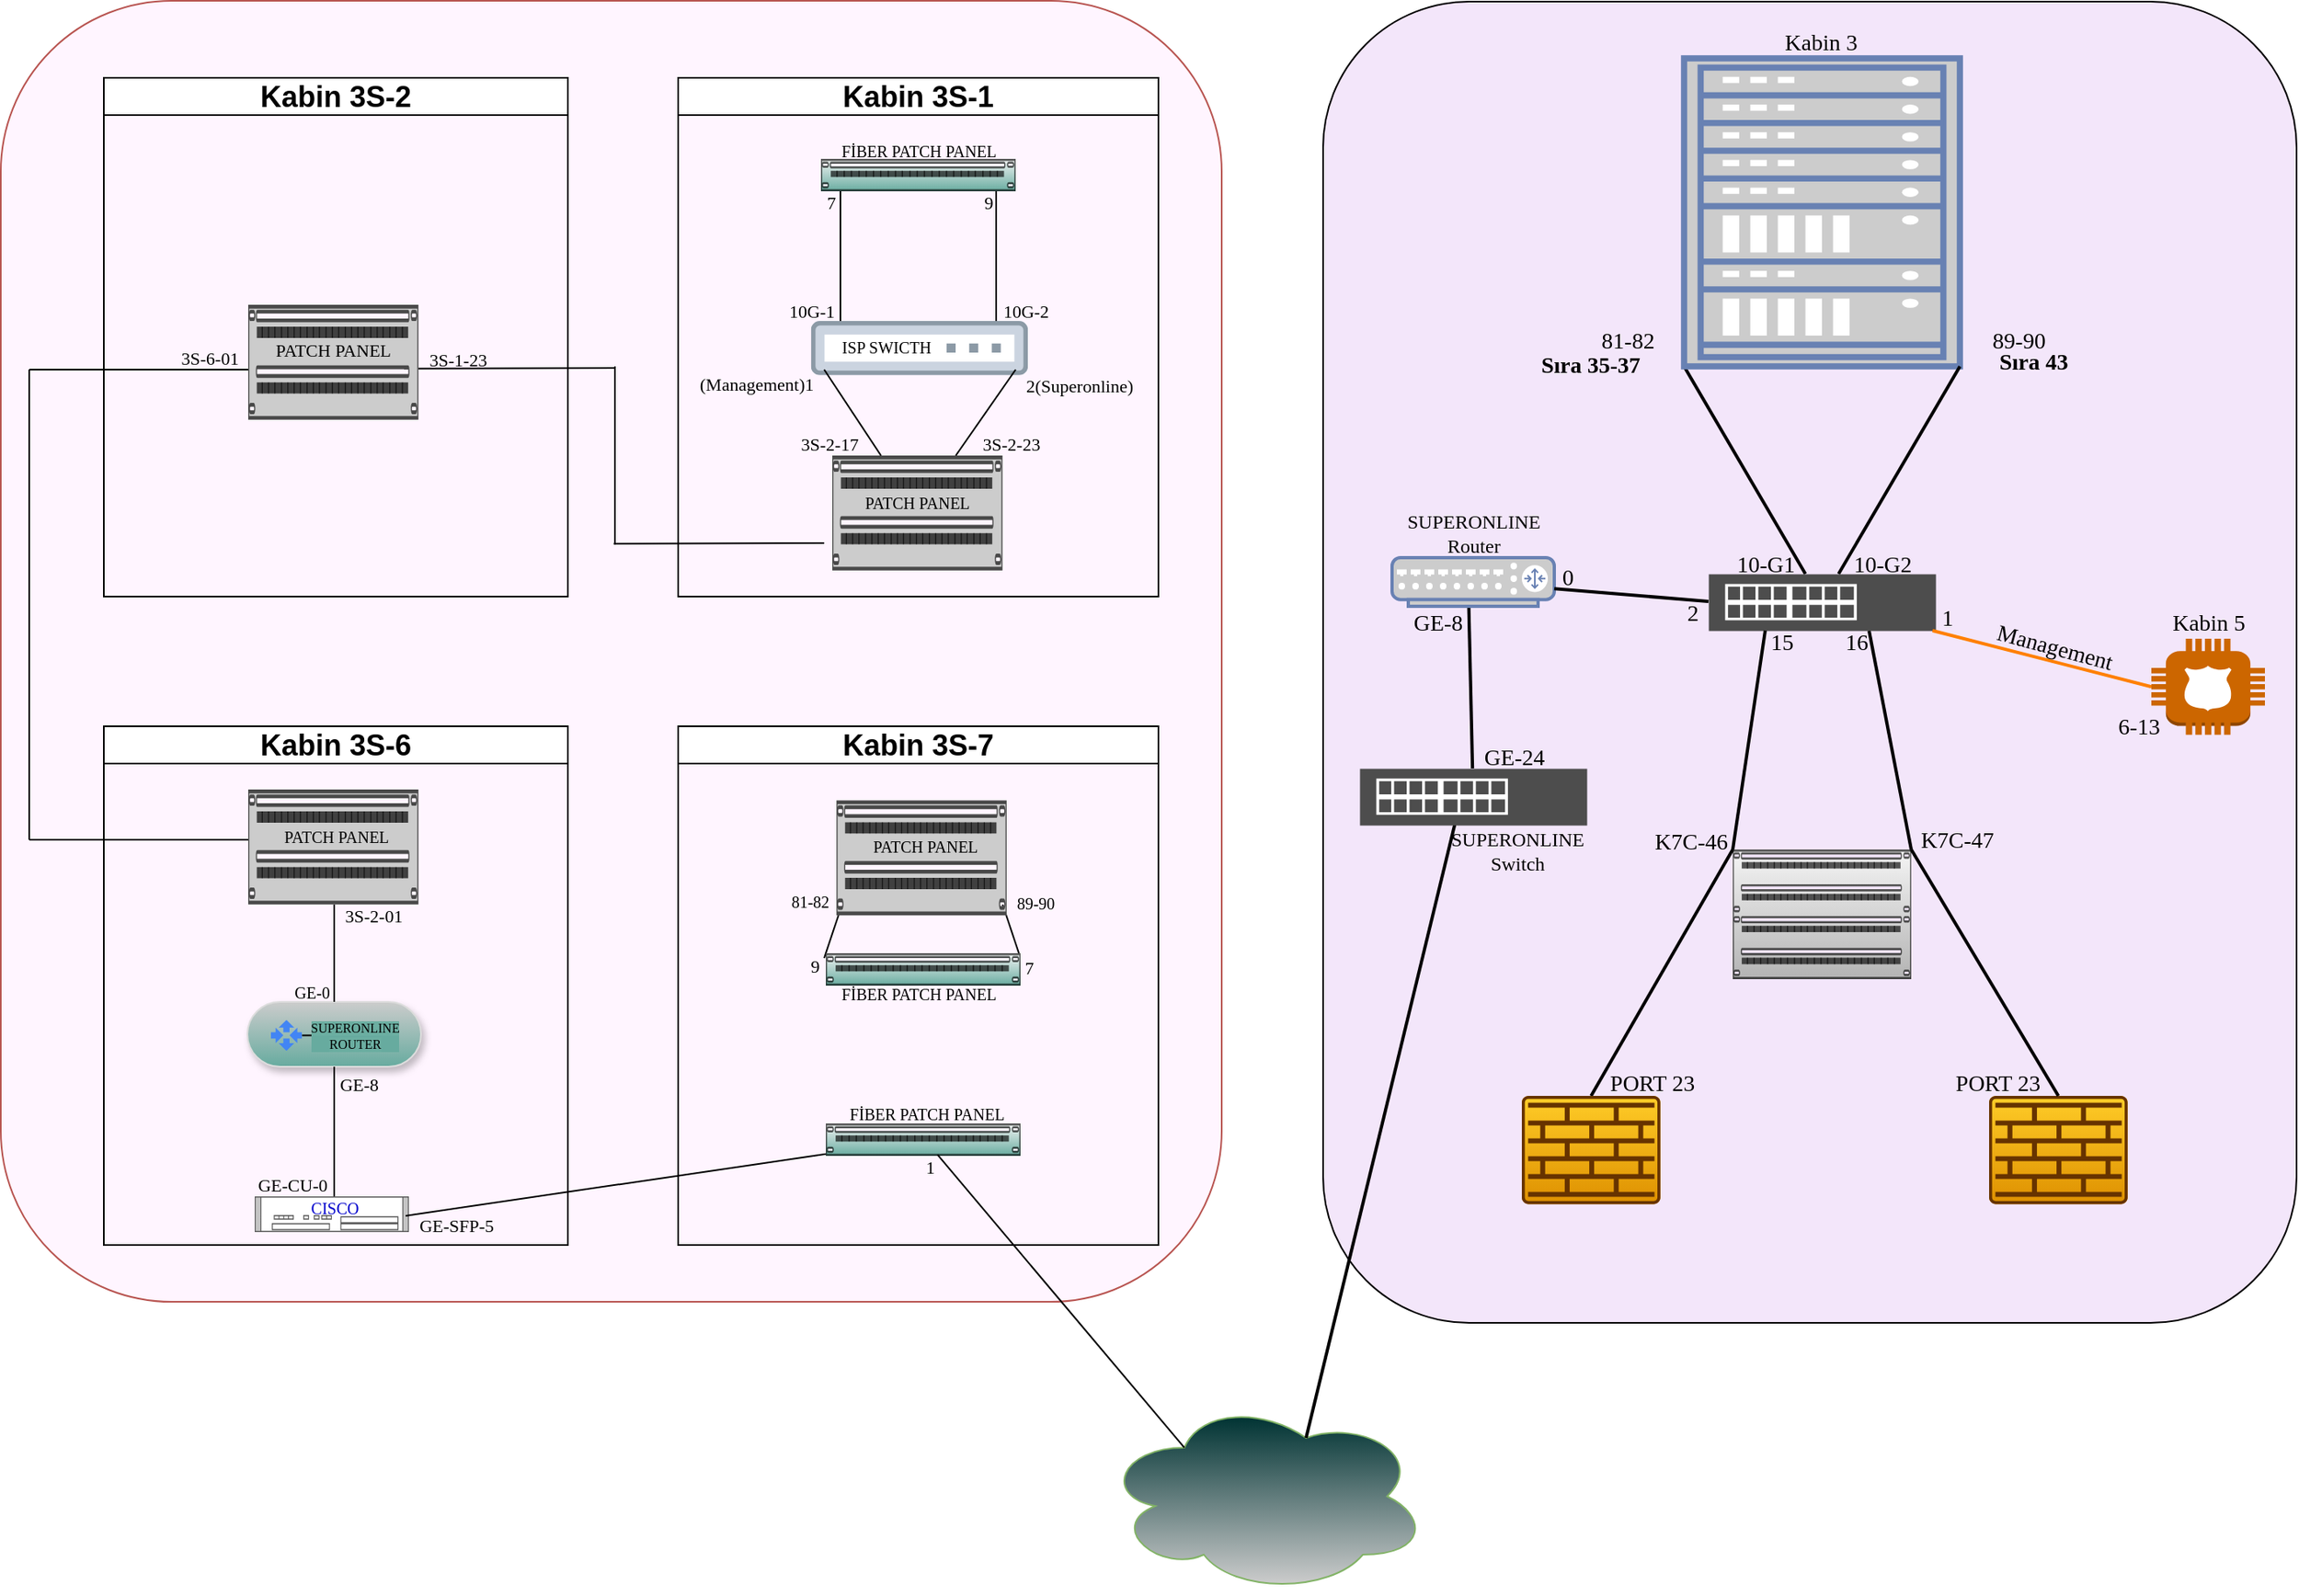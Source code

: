 <mxfile version="20.8.3" type="github">
  <diagram id="jxSS41EcVF4YZttKIZIM" name="Sayfa -1">
    <mxGraphModel dx="2876" dy="1097" grid="1" gridSize="10" guides="1" tooltips="1" connect="1" arrows="1" fold="1" page="1" pageScale="1" pageWidth="827" pageHeight="1169" math="0" shadow="0">
      <root>
        <mxCell id="0" />
        <mxCell id="1" parent="0" />
        <mxCell id="kzVESOwCpPis6eRwZn5d-6" value="" style="rounded=1;whiteSpace=wrap;html=1;strokeColor=default;fillColor=#F3E6FA;gradientColor=none;rotation=90;movable=1;resizable=1;rotatable=1;deletable=1;editable=1;connectable=1;" parent="1" vertex="1">
          <mxGeometry x="670" y="145.5" width="815" height="600" as="geometry" />
        </mxCell>
        <mxCell id="kzVESOwCpPis6eRwZn5d-2" value="" style="strokeColor=#666666;html=1;labelPosition=right;align=left;spacingLeft=15;shadow=0;dashed=0;outlineConnect=0;shape=mxgraph.rack.general.cat5e_rack_mount_patch_panel_96_ports;fillColor=#f5f5f5;gradientColor=#b3b3b3;" parent="1" vertex="1">
          <mxGeometry x="1030" y="561" width="110" height="80" as="geometry" />
        </mxCell>
        <mxCell id="kzVESOwCpPis6eRwZn5d-25" value="" style="group" parent="1" vertex="1" connectable="0">
          <mxGeometry x="1188" y="713" width="100" height="102" as="geometry" />
        </mxCell>
        <mxCell id="kzVESOwCpPis6eRwZn5d-26" value="" style="sketch=0;points=[[0.015,0.015,0],[0.985,0.015,0],[0.985,0.985,0],[0.015,0.985,0],[0.25,0,0],[0.5,0,0],[0.75,0,0],[1,0.25,0],[1,0.5,0],[1,0.75,0],[0.75,1,0],[0.5,1,0],[0.25,1,0],[0,0.75,0],[0,0.5,0],[0,0.25,0]];verticalLabelPosition=bottom;html=1;verticalAlign=top;aspect=fixed;align=center;pointerEvents=1;shape=mxgraph.cisco19.rect;prIcon=firewall;fillColor=#ffcd28;strokeColor=#663300;gradientColor=#DE9000;" parent="kzVESOwCpPis6eRwZn5d-25" vertex="1">
          <mxGeometry width="85.37" height="66.695" as="geometry" />
        </mxCell>
        <mxCell id="kzVESOwCpPis6eRwZn5d-27" value="" style="shape=image;html=1;verticalAlign=top;verticalLabelPosition=bottom;labelBackgroundColor=#ffffff;imageAspect=0;aspect=fixed;image=https://cdn4.iconfinder.com/data/icons/game-of-thrones-4/64/game_of_thrones_game_thrones_series_element_fire_flame_heat-128.png;strokeColor=default;fontColor=#7F00FF;fillColor=#FF8000;gradientColor=none;" parent="kzVESOwCpPis6eRwZn5d-25" vertex="1">
          <mxGeometry x="22.512" y="15.111" width="46.933" height="46.933" as="geometry" />
        </mxCell>
        <mxCell id="KS16TajQ8b80VT59eIvG-8" value="" style="endArrow=none;html=1;rounded=0;entryX=0.5;entryY=0;entryDx=0;entryDy=0;entryPerimeter=0;strokeWidth=2;" parent="1" target="KS16TajQ8b80VT59eIvG-37" edge="1">
          <mxGeometry width="50" height="50" relative="1" as="geometry">
            <mxPoint x="1030" y="561" as="sourcePoint" />
            <mxPoint x="842.685" y="711" as="targetPoint" />
          </mxGeometry>
        </mxCell>
        <mxCell id="KS16TajQ8b80VT59eIvG-9" value="" style="endArrow=none;html=1;rounded=0;entryX=0.5;entryY=0;entryDx=0;entryDy=0;entryPerimeter=0;strokeWidth=2;" parent="1" target="kzVESOwCpPis6eRwZn5d-26" edge="1">
          <mxGeometry width="50" height="50" relative="1" as="geometry">
            <mxPoint x="1140" y="561" as="sourcePoint" />
            <mxPoint x="982.685" y="721" as="targetPoint" />
          </mxGeometry>
        </mxCell>
        <mxCell id="KS16TajQ8b80VT59eIvG-10" value="" style="endArrow=none;html=1;rounded=0;strokeWidth=2;" parent="1" edge="1">
          <mxGeometry width="50" height="50" relative="1" as="geometry">
            <mxPoint x="1114" y="426" as="sourcePoint" />
            <mxPoint x="1140" y="561" as="targetPoint" />
          </mxGeometry>
        </mxCell>
        <mxCell id="KS16TajQ8b80VT59eIvG-11" value="" style="outlineConnect=0;dashed=0;verticalLabelPosition=bottom;verticalAlign=top;align=center;html=1;shape=mxgraph.aws3.police_emergency;fillColor=#CC6600;gradientColor=none;sketch=0;strokeColor=#82B366;" parent="1" vertex="1">
          <mxGeometry x="1288" y="431" width="70" height="59.3" as="geometry" />
        </mxCell>
        <mxCell id="KS16TajQ8b80VT59eIvG-14" value="" style="endArrow=none;html=1;rounded=0;strokeWidth=2;startArrow=none;" parent="1" target="KS16TajQ8b80VT59eIvG-44" edge="1">
          <mxGeometry width="50" height="50" relative="1" as="geometry">
            <mxPoint x="867.158" y="405.0" as="sourcePoint" />
            <mxPoint x="860" y="511" as="targetPoint" />
          </mxGeometry>
        </mxCell>
        <mxCell id="KS16TajQ8b80VT59eIvG-17" value="" style="ellipse;shape=cloud;whiteSpace=wrap;html=1;sketch=0;strokeColor=#82B366;fillColor=#003333;gradientColor=#CCCCCC;" parent="1" vertex="1">
          <mxGeometry x="642" y="900" width="200" height="120" as="geometry" />
        </mxCell>
        <mxCell id="KS16TajQ8b80VT59eIvG-19" value="" style="endArrow=none;html=1;rounded=0;strokeWidth=2;entryX=0;entryY=1;entryDx=0;entryDy=0;entryPerimeter=0;" parent="1" source="KS16TajQ8b80VT59eIvG-42" target="KS16TajQ8b80VT59eIvG-20" edge="1">
          <mxGeometry width="50" height="50" relative="1" as="geometry">
            <mxPoint x="1030" y="381" as="sourcePoint" />
            <mxPoint x="1000" y="131" as="targetPoint" />
          </mxGeometry>
        </mxCell>
        <mxCell id="KS16TajQ8b80VT59eIvG-20" value="" style="fontColor=#0066CC;verticalAlign=top;verticalLabelPosition=bottom;labelPosition=center;align=center;html=1;outlineConnect=0;fillColor=#CCCCCC;strokeColor=#6881B3;gradientColor=none;gradientDirection=north;strokeWidth=2;shape=mxgraph.networks.rack;sketch=0;" parent="1" vertex="1">
          <mxGeometry x="1000" y="73" width="170" height="190" as="geometry" />
        </mxCell>
        <mxCell id="KS16TajQ8b80VT59eIvG-21" value="" style="endArrow=none;html=1;rounded=0;strokeWidth=2;entryX=1;entryY=1;entryDx=0;entryDy=0;entryPerimeter=0;" parent="1" source="KS16TajQ8b80VT59eIvG-42" target="KS16TajQ8b80VT59eIvG-20" edge="1">
          <mxGeometry width="50" height="50" relative="1" as="geometry">
            <mxPoint x="1153.017" y="395.329" as="sourcePoint" />
            <mxPoint x="1020" y="126" as="targetPoint" />
          </mxGeometry>
        </mxCell>
        <mxCell id="KS16TajQ8b80VT59eIvG-24" value="" style="endArrow=none;html=1;rounded=0;strokeWidth=2;exitX=0.5;exitY=1;exitDx=0;exitDy=0;exitPerimeter=0;entryX=0.625;entryY=0.2;entryDx=0;entryDy=0;entryPerimeter=0;" parent="1" target="KS16TajQ8b80VT59eIvG-17" edge="1">
          <mxGeometry width="50" height="50" relative="1" as="geometry">
            <mxPoint x="860" y="540" as="sourcePoint" />
            <mxPoint x="879" y="530" as="targetPoint" />
          </mxGeometry>
        </mxCell>
        <mxCell id="KS16TajQ8b80VT59eIvG-36" value="" style="group" parent="1" vertex="1" connectable="0">
          <mxGeometry x="900" y="713" width="100" height="102" as="geometry" />
        </mxCell>
        <mxCell id="KS16TajQ8b80VT59eIvG-37" value="" style="sketch=0;points=[[0.015,0.015,0],[0.985,0.015,0],[0.985,0.985,0],[0.015,0.985,0],[0.25,0,0],[0.5,0,0],[0.75,0,0],[1,0.25,0],[1,0.5,0],[1,0.75,0],[0.75,1,0],[0.5,1,0],[0.25,1,0],[0,0.75,0],[0,0.5,0],[0,0.25,0]];verticalLabelPosition=bottom;html=1;verticalAlign=top;aspect=fixed;align=center;pointerEvents=1;shape=mxgraph.cisco19.rect;prIcon=firewall;fillColor=#ffcd28;strokeColor=#663300;gradientColor=#DE9000;" parent="KS16TajQ8b80VT59eIvG-36" vertex="1">
          <mxGeometry width="85.37" height="66.695" as="geometry" />
        </mxCell>
        <mxCell id="KS16TajQ8b80VT59eIvG-38" value="" style="shape=image;html=1;verticalAlign=top;verticalLabelPosition=bottom;labelBackgroundColor=#ffffff;imageAspect=0;aspect=fixed;image=https://cdn4.iconfinder.com/data/icons/game-of-thrones-4/64/game_of_thrones_game_thrones_series_element_fire_flame_heat-128.png;strokeColor=default;fontColor=#7F00FF;fillColor=#FF8000;gradientColor=none;" parent="KS16TajQ8b80VT59eIvG-36" vertex="1">
          <mxGeometry x="22.512" y="15.111" width="46.933" height="46.933" as="geometry" />
        </mxCell>
        <mxCell id="KS16TajQ8b80VT59eIvG-42" value="" style="sketch=0;pointerEvents=1;shadow=0;dashed=0;html=1;strokeColor=none;fillColor=#4D4D4D;labelPosition=center;verticalLabelPosition=bottom;verticalAlign=top;align=center;outlineConnect=0;shape=mxgraph.veeam2.physical_switch;strokeWidth=0;" parent="1" vertex="1">
          <mxGeometry x="1015" y="391" width="140" height="35" as="geometry" />
        </mxCell>
        <mxCell id="KS16TajQ8b80VT59eIvG-43" value="" style="fontColor=#0066CC;verticalAlign=top;verticalLabelPosition=bottom;labelPosition=center;align=center;html=1;outlineConnect=0;fillColor=#CCCCCC;strokeColor=#6881B3;gradientColor=none;gradientDirection=north;strokeWidth=2;shape=mxgraph.networks.router;sketch=0;" parent="1" vertex="1">
          <mxGeometry x="820" y="381" width="100" height="30" as="geometry" />
        </mxCell>
        <mxCell id="KS16TajQ8b80VT59eIvG-44" value="" style="sketch=0;pointerEvents=1;shadow=0;dashed=0;html=1;strokeColor=none;fillColor=#4D4D4D;labelPosition=center;verticalLabelPosition=bottom;verticalAlign=top;align=center;outlineConnect=0;shape=mxgraph.veeam2.physical_switch;strokeWidth=0;direction=east;" parent="1" vertex="1">
          <mxGeometry x="800" y="511" width="140" height="35" as="geometry" />
        </mxCell>
        <mxCell id="KS16TajQ8b80VT59eIvG-45" value="" style="endArrow=none;html=1;rounded=0;strokeWidth=2;exitX=0;exitY=0.5;exitDx=0;exitDy=0;exitPerimeter=0;fillColor=#ffe6cc;strokeColor=#FF8000;" parent="1" source="KS16TajQ8b80VT59eIvG-11" target="KS16TajQ8b80VT59eIvG-42" edge="1">
          <mxGeometry width="50" height="50" relative="1" as="geometry">
            <mxPoint x="1095" y="436" as="sourcePoint" />
            <mxPoint x="1095" y="571" as="targetPoint" />
          </mxGeometry>
        </mxCell>
        <mxCell id="KS16TajQ8b80VT59eIvG-46" value="" style="endArrow=none;html=1;rounded=0;strokeWidth=2;" parent="1" target="KS16TajQ8b80VT59eIvG-43" edge="1">
          <mxGeometry width="50" height="50" relative="1" as="geometry">
            <mxPoint x="1015" y="408" as="sourcePoint" />
            <mxPoint x="925" y="393" as="targetPoint" />
          </mxGeometry>
        </mxCell>
        <mxCell id="QsOe4qto3tGyinNlIBtK-13" value="&lt;font face=&quot;Lucida Console&quot; style=&quot;font-size: 14px;&quot;&gt;81-82&lt;/font&gt;" style="text;html=1;align=center;verticalAlign=middle;resizable=0;points=[];autosize=1;strokeColor=none;fillColor=none;" parent="1" vertex="1">
          <mxGeometry x="930" y="233" width="70" height="30" as="geometry" />
        </mxCell>
        <mxCell id="QsOe4qto3tGyinNlIBtK-15" value="&lt;font face=&quot;Verdana&quot; style=&quot;font-size: 14px;&quot;&gt;89-90&lt;/font&gt;" style="text;html=1;align=center;verticalAlign=middle;resizable=0;points=[];autosize=1;strokeColor=none;fillColor=none;" parent="1" vertex="1">
          <mxGeometry x="1171" y="233" width="70" height="30" as="geometry" />
        </mxCell>
        <mxCell id="QsOe4qto3tGyinNlIBtK-16" value="&lt;font face=&quot;Verdana&quot; style=&quot;font-size: 14px;&quot;&gt;GE-8&lt;/font&gt;" style="text;html=1;align=center;verticalAlign=middle;resizable=0;points=[];autosize=1;strokeColor=none;fillColor=none;" parent="1" vertex="1">
          <mxGeometry x="818" y="407" width="60" height="30" as="geometry" />
        </mxCell>
        <mxCell id="QsOe4qto3tGyinNlIBtK-17" value="&lt;font face=&quot;Lucida Console&quot; style=&quot;font-size: 14px;&quot;&gt;0&lt;/font&gt;" style="text;html=1;align=center;verticalAlign=middle;resizable=0;points=[];autosize=1;strokeColor=none;fillColor=none;" parent="1" vertex="1">
          <mxGeometry x="913" y="379" width="30" height="30" as="geometry" />
        </mxCell>
        <mxCell id="QsOe4qto3tGyinNlIBtK-19" value="&lt;font face=&quot;Verdana&quot; style=&quot;font-size: 14px;&quot;&gt;10-G1&lt;/font&gt;" style="text;html=1;align=center;verticalAlign=middle;resizable=0;points=[];autosize=1;strokeColor=none;fillColor=none;" parent="1" vertex="1">
          <mxGeometry x="1015" y="371" width="70" height="30" as="geometry" />
        </mxCell>
        <mxCell id="QsOe4qto3tGyinNlIBtK-20" value="&lt;font face=&quot;Verdana&quot; style=&quot;font-size: 14px;&quot;&gt;GE-24&lt;/font&gt;" style="text;html=1;align=center;verticalAlign=middle;resizable=0;points=[];autosize=1;strokeColor=none;fillColor=none;" parent="1" vertex="1">
          <mxGeometry x="860" y="490.3" width="70" height="30" as="geometry" />
        </mxCell>
        <mxCell id="QsOe4qto3tGyinNlIBtK-22" value="&lt;font face=&quot;Verdana&quot; style=&quot;font-size: 14px;&quot;&gt;K7C-47&lt;/font&gt;" style="text;html=1;align=center;verticalAlign=middle;resizable=0;points=[];autosize=1;strokeColor=none;fillColor=none;" parent="1" vertex="1">
          <mxGeometry x="1128" y="541" width="80" height="30" as="geometry" />
        </mxCell>
        <mxCell id="QsOe4qto3tGyinNlIBtK-23" value="&lt;font face=&quot;Verdana&quot; style=&quot;font-size: 14px;&quot;&gt;15&lt;/font&gt;" style="text;html=1;align=center;verticalAlign=middle;resizable=0;points=[];autosize=1;strokeColor=none;fillColor=none;" parent="1" vertex="1">
          <mxGeometry x="1040" y="419" width="40" height="30" as="geometry" />
        </mxCell>
        <mxCell id="QsOe4qto3tGyinNlIBtK-24" value="&lt;font face=&quot;Lucida Console&quot;&gt;&lt;span style=&quot;font-size: 14px;&quot;&gt;1&lt;/span&gt;&lt;/font&gt;" style="text;html=1;align=center;verticalAlign=middle;resizable=0;points=[];autosize=1;strokeColor=none;fillColor=none;" parent="1" vertex="1">
          <mxGeometry x="1147" y="404" width="30" height="30" as="geometry" />
        </mxCell>
        <mxCell id="QsOe4qto3tGyinNlIBtK-25" value="&lt;font face=&quot;Verdana&quot; style=&quot;font-size: 14px;&quot;&gt;6-13&lt;/font&gt;" style="text;html=1;align=center;verticalAlign=middle;resizable=0;points=[];autosize=1;strokeColor=none;fillColor=none;" parent="1" vertex="1">
          <mxGeometry x="1250" y="471" width="60" height="30" as="geometry" />
        </mxCell>
        <mxCell id="QsOe4qto3tGyinNlIBtK-28" value="&lt;font face=&quot;Verdana&quot; style=&quot;font-size: 14px;&quot;&gt;PORT 23&lt;/font&gt;" style="text;html=1;align=center;verticalAlign=middle;resizable=0;points=[];autosize=1;strokeColor=none;fillColor=none;" parent="1" vertex="1">
          <mxGeometry x="940" y="691" width="80" height="30" as="geometry" />
        </mxCell>
        <mxCell id="QsOe4qto3tGyinNlIBtK-29" value="&lt;font face=&quot;Verdana&quot; style=&quot;font-size: 14px;&quot;&gt;PORT 23&lt;/font&gt;" style="text;html=1;align=center;verticalAlign=middle;resizable=0;points=[];autosize=1;strokeColor=none;fillColor=none;" parent="1" vertex="1">
          <mxGeometry x="1153" y="691" width="80" height="30" as="geometry" />
        </mxCell>
        <mxCell id="QsOe4qto3tGyinNlIBtK-30" value="&lt;font face=&quot;Verdana&quot; style=&quot;font-size: 14px;&quot;&gt;&lt;b style=&quot;&quot;&gt;Sıra 35-37&lt;/b&gt;&lt;/font&gt;" style="text;html=1;align=center;verticalAlign=middle;resizable=0;points=[];autosize=1;strokeColor=none;fillColor=none;" parent="1" vertex="1">
          <mxGeometry x="887" y="248" width="110" height="30" as="geometry" />
        </mxCell>
        <mxCell id="QsOe4qto3tGyinNlIBtK-32" value="&lt;font face=&quot;Verdana&quot; style=&quot;font-size: 14px;&quot;&gt;&lt;b style=&quot;&quot;&gt;Sıra 43&lt;/b&gt;&lt;/font&gt;" style="text;html=1;align=center;verticalAlign=middle;resizable=0;points=[];autosize=1;strokeColor=none;fillColor=none;" parent="1" vertex="1">
          <mxGeometry x="1175" y="246" width="80" height="30" as="geometry" />
        </mxCell>
        <mxCell id="QsOe4qto3tGyinNlIBtK-35" value="&lt;font face=&quot;Verdana&quot; style=&quot;font-size: 14px;&quot;&gt;10-G2&lt;/font&gt;" style="text;html=1;align=center;verticalAlign=middle;resizable=0;points=[];autosize=1;strokeColor=none;fillColor=none;" parent="1" vertex="1">
          <mxGeometry x="1087" y="370.8" width="70" height="30" as="geometry" />
        </mxCell>
        <mxCell id="QsOe4qto3tGyinNlIBtK-37" value="&lt;font face=&quot;Verdana&quot; style=&quot;font-size: 14px;&quot;&gt;Kabin 5&lt;/font&gt;" style="text;html=1;align=center;verticalAlign=middle;resizable=0;points=[];autosize=1;strokeColor=none;fillColor=none;" parent="1" vertex="1">
          <mxGeometry x="1283" y="407" width="80" height="30" as="geometry" />
        </mxCell>
        <mxCell id="QsOe4qto3tGyinNlIBtK-38" value="&lt;font face=&quot;Lucida Console&quot; style=&quot;font-size: 14px;&quot;&gt;Kabin 3&lt;/font&gt;" style="text;html=1;align=center;verticalAlign=middle;resizable=0;points=[];autosize=1;strokeColor=none;fillColor=none;" parent="1" vertex="1">
          <mxGeometry x="1044" y="49" width="80" height="30" as="geometry" />
        </mxCell>
        <mxCell id="QsOe4qto3tGyinNlIBtK-39" value="&lt;font face=&quot;Verdana&quot; style=&quot;font-size: 14px;&quot;&gt;Management&lt;/font&gt;" style="text;html=1;align=center;verticalAlign=middle;resizable=0;points=[];autosize=1;strokeColor=none;fillColor=none;rotation=15;" parent="1" vertex="1">
          <mxGeometry x="1173" y="422" width="110" height="30" as="geometry" />
        </mxCell>
        <mxCell id="QsOe4qto3tGyinNlIBtK-40" value="" style="endArrow=none;html=1;rounded=0;strokeWidth=2;" parent="1" edge="1">
          <mxGeometry width="50" height="50" relative="1" as="geometry">
            <mxPoint x="1050" y="426" as="sourcePoint" />
            <mxPoint x="1030" y="561" as="targetPoint" />
          </mxGeometry>
        </mxCell>
        <mxCell id="QsOe4qto3tGyinNlIBtK-43" value="&lt;font face=&quot;Verdana&quot; style=&quot;font-size: 14px;&quot;&gt;16&lt;/font&gt;" style="text;html=1;align=center;verticalAlign=middle;resizable=0;points=[];autosize=1;strokeColor=none;fillColor=none;" parent="1" vertex="1">
          <mxGeometry x="1086" y="419" width="40" height="30" as="geometry" />
        </mxCell>
        <mxCell id="QsOe4qto3tGyinNlIBtK-44" value="&lt;font face=&quot;Verdana&quot; style=&quot;font-size: 14px;&quot;&gt;K7C-46&lt;/font&gt;" style="text;html=1;align=center;verticalAlign=middle;resizable=0;points=[];autosize=1;strokeColor=none;fillColor=none;" parent="1" vertex="1">
          <mxGeometry x="964" y="542" width="80" height="30" as="geometry" />
        </mxCell>
        <mxCell id="QsOe4qto3tGyinNlIBtK-45" value="&lt;font face=&quot;Lucida Console&quot; style=&quot;font-size: 14px;&quot;&gt;2&lt;br&gt;&lt;/font&gt;" style="text;html=1;align=center;verticalAlign=middle;resizable=0;points=[];autosize=1;strokeColor=none;fillColor=none;" parent="1" vertex="1">
          <mxGeometry x="990" y="401" width="30" height="30" as="geometry" />
        </mxCell>
        <mxCell id="QsOe4qto3tGyinNlIBtK-46" value="&lt;font face=&quot;Verdana&quot; style=&quot;font-size: 12px;&quot;&gt;SUPERONLINE&lt;br&gt;Router&lt;/font&gt;" style="text;html=1;align=center;verticalAlign=middle;resizable=0;points=[];autosize=1;strokeColor=none;fillColor=none;" parent="1" vertex="1">
          <mxGeometry x="815" y="346" width="110" height="40" as="geometry" />
        </mxCell>
        <mxCell id="QsOe4qto3tGyinNlIBtK-47" value="&lt;font face=&quot;Verdana&quot; style=&quot;font-size: 12px;&quot;&gt;SUPERONLINE&lt;br&gt;Switch&lt;/font&gt;" style="text;html=1;align=center;verticalAlign=middle;resizable=0;points=[];autosize=1;strokeColor=none;fillColor=none;" parent="1" vertex="1">
          <mxGeometry x="842" y="542" width="110" height="40" as="geometry" />
        </mxCell>
        <mxCell id="s26FXijDcVcrJVznVB5B-7" value="" style="group" vertex="1" connectable="0" parent="1">
          <mxGeometry x="-37.5" y="37.5" width="752.5" height="802.5" as="geometry" />
        </mxCell>
        <mxCell id="jc7tVu_agUngAxPrbzi3-30" value="" style="rounded=1;whiteSpace=wrap;html=1;strokeColor=#b85450;fillColor=#FFF5FF;rotation=90;movable=1;resizable=1;rotatable=1;deletable=1;editable=1;connectable=1;arcSize=14;" parent="s26FXijDcVcrJVznVB5B-7" vertex="1">
          <mxGeometry x="-25" y="25" width="802.5" height="752.5" as="geometry" />
        </mxCell>
        <mxCell id="jc7tVu_agUngAxPrbzi3-34" value="Kabin 3S-7" style="swimlane;whiteSpace=wrap;html=1;fontSize=18;" parent="s26FXijDcVcrJVznVB5B-7" vertex="1">
          <mxGeometry x="417.5" y="447.5" width="296" height="320" as="geometry" />
        </mxCell>
        <mxCell id="jc7tVu_agUngAxPrbzi3-40" value="&lt;font face=&quot;Lucida Console&quot; style=&quot;font-size: 14px;&quot;&gt;1&lt;/font&gt;" style="text;html=1;align=center;verticalAlign=middle;resizable=0;points=[];autosize=1;strokeColor=none;fillColor=none;" parent="jc7tVu_agUngAxPrbzi3-34" vertex="1">
          <mxGeometry x="128" y="240" width="30" height="30" as="geometry" />
        </mxCell>
        <mxCell id="jc7tVu_agUngAxPrbzi3-47" value="" style="endArrow=none;html=1;rounded=0;fontSize=18;" parent="jc7tVu_agUngAxPrbzi3-34" edge="1">
          <mxGeometry width="50" height="50" relative="1" as="geometry">
            <mxPoint x="90" y="143" as="sourcePoint" />
            <mxPoint x="100" y="113" as="targetPoint" />
          </mxGeometry>
        </mxCell>
        <mxCell id="jc7tVu_agUngAxPrbzi3-41" value="&lt;font face=&quot;Verdana&quot; style=&quot;font-size: 10px;&quot;&gt;89-90&lt;/font&gt;" style="text;html=1;align=center;verticalAlign=middle;resizable=0;points=[];autosize=1;strokeColor=none;fillColor=none;" parent="jc7tVu_agUngAxPrbzi3-34" vertex="1">
          <mxGeometry x="195.106" y="94.0" width="50" height="30" as="geometry" />
        </mxCell>
        <mxCell id="jc7tVu_agUngAxPrbzi3-49" value="&lt;font face=&quot;Verdana&quot; style=&quot;font-size: 11px;&quot;&gt;9&lt;/font&gt;" style="text;html=1;align=center;verticalAlign=middle;resizable=0;points=[];autosize=1;strokeColor=none;fillColor=none;" parent="jc7tVu_agUngAxPrbzi3-34" vertex="1">
          <mxGeometry x="69" y="133" width="30" height="30" as="geometry" />
        </mxCell>
        <mxCell id="jc7tVu_agUngAxPrbzi3-50" value="" style="html=1;labelPosition=right;align=left;spacingLeft=15;shadow=0;dashed=0;outlineConnect=0;shape=mxgraph.rack.general.cat5e_rack_mount_patch_panel_24_ports;fontSize=18;fillColor=#f5f5f5;gradientColor=#67AB9F;strokeColor=#004C99;" parent="jc7tVu_agUngAxPrbzi3-34" vertex="1">
          <mxGeometry x="91" y="245" width="120" height="20" as="geometry" />
        </mxCell>
        <mxCell id="jc7tVu_agUngAxPrbzi3-60" value="&lt;font face=&quot;Verdana&quot; style=&quot;font-size: 11px;&quot;&gt;1&lt;/font&gt;" style="text;html=1;align=center;verticalAlign=middle;resizable=0;points=[];autosize=1;strokeColor=none;fillColor=none;" parent="jc7tVu_agUngAxPrbzi3-34" vertex="1">
          <mxGeometry x="140" y="257" width="30" height="30" as="geometry" />
        </mxCell>
        <mxCell id="jc7tVu_agUngAxPrbzi3-127" value="&lt;font style=&quot;font-size: 10px;&quot; face=&quot;Verdana&quot;&gt;FİBER PATCH PANEL&lt;/font&gt;" style="text;html=1;align=center;verticalAlign=middle;resizable=0;points=[];autosize=1;strokeColor=none;fillColor=none;" parent="jc7tVu_agUngAxPrbzi3-34" vertex="1">
          <mxGeometry x="83" y="150.0" width="130" height="30" as="geometry" />
        </mxCell>
        <mxCell id="jc7tVu_agUngAxPrbzi3-42" value="&lt;font face=&quot;Verdana&quot; style=&quot;font-size: 10px;&quot;&gt;81-82&lt;/font&gt;" style="text;html=1;align=center;verticalAlign=middle;resizable=0;points=[];autosize=1;strokeColor=none;fillColor=none;" parent="jc7tVu_agUngAxPrbzi3-34" vertex="1">
          <mxGeometry x="56" y="93.0" width="50" height="30" as="geometry" />
        </mxCell>
        <mxCell id="jc7tVu_agUngAxPrbzi3-44" value="" style="html=1;labelPosition=right;align=left;spacingLeft=15;shadow=0;dashed=0;outlineConnect=0;shape=mxgraph.rack.general.cat5e_rack_mount_patch_panel_24_ports;fontSize=18;fillColor=#f5f5f5;gradientColor=#67AB9F;strokeColor=#004C99;" parent="s26FXijDcVcrJVznVB5B-7" vertex="1">
          <mxGeometry x="508.5" y="587.5" width="120" height="20" as="geometry" />
        </mxCell>
        <mxCell id="jc7tVu_agUngAxPrbzi3-36" value="" style="html=1;labelPosition=right;align=left;spacingLeft=15;shadow=0;dashed=0;outlineConnect=0;shape=mxgraph.rack.general.cat5e_enhanced_patch_panel_48_ports;fontSize=18;fillColor=#CCCCCC;fontColor=#333333;strokeColor=#666666;" parent="s26FXijDcVcrJVznVB5B-7" vertex="1">
          <mxGeometry x="152.505" y="486.5" width="104.87" height="70.886" as="geometry" />
        </mxCell>
        <mxCell id="jc7tVu_agUngAxPrbzi3-46" value="" style="endArrow=none;html=1;rounded=0;fontSize=18;" parent="s26FXijDcVcrJVznVB5B-7" edge="1">
          <mxGeometry width="50" height="50" relative="1" as="geometry">
            <mxPoint x="627.5" y="587.5" as="sourcePoint" />
            <mxPoint x="617.5" y="557.5" as="targetPoint" />
          </mxGeometry>
        </mxCell>
        <mxCell id="jc7tVu_agUngAxPrbzi3-48" value="&lt;font face=&quot;Verdana&quot; style=&quot;font-size: 11px;&quot;&gt;7&lt;/font&gt;" style="text;html=1;align=center;verticalAlign=middle;resizable=0;points=[];autosize=1;strokeColor=none;fillColor=none;" parent="s26FXijDcVcrJVznVB5B-7" vertex="1">
          <mxGeometry x="618.65" y="581" width="30" height="30" as="geometry" />
        </mxCell>
        <mxCell id="jc7tVu_agUngAxPrbzi3-52" value="Kabin 3S-6" style="swimlane;whiteSpace=wrap;html=1;fontSize=18;" parent="s26FXijDcVcrJVznVB5B-7" vertex="1">
          <mxGeometry x="63.5" y="447.5" width="286" height="320" as="geometry">
            <mxRectangle x="63.5" y="447.5" width="130" height="40" as="alternateBounds" />
          </mxGeometry>
        </mxCell>
        <mxCell id="jc7tVu_agUngAxPrbzi3-73" value="" style="group" parent="jc7tVu_agUngAxPrbzi3-52" vertex="1" connectable="0">
          <mxGeometry x="88.5" y="170" width="107" height="40" as="geometry" />
        </mxCell>
        <mxCell id="jc7tVu_agUngAxPrbzi3-69" value="" style="strokeColor=#dddddd;shadow=1;strokeWidth=1;rounded=1;absoluteArcSize=1;arcSize=98;labelBackgroundColor=#67AB9F;fontSize=8;fillColor=#CCCCCC;gradientColor=#67AB9F;container=0;" parent="jc7tVu_agUngAxPrbzi3-73" vertex="1">
          <mxGeometry width="107.0" height="40" as="geometry" />
        </mxCell>
        <mxCell id="jc7tVu_agUngAxPrbzi3-75" value="" style="edgeStyle=orthogonalEdgeStyle;rounded=0;orthogonalLoop=1;jettySize=auto;html=1;fontSize=8;" parent="jc7tVu_agUngAxPrbzi3-73" source="jc7tVu_agUngAxPrbzi3-71" target="jc7tVu_agUngAxPrbzi3-72" edge="1">
          <mxGeometry relative="1" as="geometry" />
        </mxCell>
        <mxCell id="jc7tVu_agUngAxPrbzi3-71" value="" style="editableCssRules=.*;shape=image;verticalLabelPosition=bottom;labelBackgroundColor=#ffffff;verticalAlign=top;aspect=fixed;imageAspect=0;image=data:image/svg+xml,PHN2ZyB4bWxucz0iaHR0cDovL3d3dy53My5vcmcvMjAwMC9zdmciIHhtbG5zOnY9Imh0dHBzOi8vdmVjdGEuaW8vbmFubyIgd2lkdGg9IjIwIiBoZWlnaHQ9IjIwIiB2aWV3Qm94PSIwIDAgMjAgMjAiPiYjeGE7CTxzdHlsZSB0eXBlPSJ0ZXh0L2NzcyI+JiN4YTsJLnN0MHtmaWxsOiM0Mjg1ZjQ7fSYjeGE7CTwvc3R5bGU+JiN4YTsJPHBhdGggY2xhc3M9InN0MCIgZD0iTTE3IDEydjNsLTUtNSA1LTV2M2gzdjR6TTMgOEgwdjRoM3YzbDUtNS01LTV6bTkgN3YtM0g4djNINWw1IDUgNS01em0wLTEwdjNIOFY1SDVsNS01IDUgNXoiLz4mI3hhOzwvc3ZnPg==;strokeColor=#004C99;fontSize=8;fillColor=#CCCCCC;gradientColor=#67AB9F;" parent="jc7tVu_agUngAxPrbzi3-73" vertex="1">
          <mxGeometry x="14.478" y="11.08" width="19.172" height="19.172" as="geometry" />
        </mxCell>
        <mxCell id="jc7tVu_agUngAxPrbzi3-72" value="&lt;span style=&quot;background-color: rgb(107, 174, 161);&quot;&gt;&lt;font face=&quot;Verdana&quot;&gt;SUPERONLINE&lt;br&gt;ROUTER&lt;/font&gt;&lt;/span&gt;" style="text;html=1;strokeColor=none;fillColor=none;align=center;verticalAlign=middle;whiteSpace=wrap;rounded=0;labelBackgroundColor=#67AB9F;fontSize=8;" parent="jc7tVu_agUngAxPrbzi3-73" vertex="1">
          <mxGeometry x="37.85" y="8.873" width="58.231" height="24.487" as="geometry" />
        </mxCell>
        <mxCell id="jc7tVu_agUngAxPrbzi3-64" value="" style="group" parent="s26FXijDcVcrJVznVB5B-7" vertex="1" connectable="0">
          <mxGeometry x="156.5" y="730.5" width="95" height="29" as="geometry" />
        </mxCell>
        <mxCell id="jc7tVu_agUngAxPrbzi3-62" value="" style="shape=mxgraph.rack.cisco.cisco_asr_1002_router;html=1;labelPosition=right;align=left;spacingLeft=15;dashed=0;shadow=0;fillColor=#ffffff;movable=1;resizable=1;rotatable=1;deletable=1;editable=1;connectable=1;" parent="jc7tVu_agUngAxPrbzi3-64" vertex="1">
          <mxGeometry y="7" width="95" height="22" as="geometry" />
        </mxCell>
        <mxCell id="jc7tVu_agUngAxPrbzi3-63" value="&lt;font face=&quot;Verdana&quot; color=&quot;#0000cc&quot; style=&quot;font-size: 10px;&quot;&gt;CISCO&lt;/font&gt;" style="text;html=1;align=center;verticalAlign=middle;resizable=1;points=[];autosize=1;strokeColor=none;fillColor=none;movable=1;rotatable=1;deletable=1;editable=1;connectable=1;" parent="jc7tVu_agUngAxPrbzi3-64" vertex="1">
          <mxGeometry x="19" y="-1" width="60" height="30" as="geometry" />
        </mxCell>
        <mxCell id="jc7tVu_agUngAxPrbzi3-65" value="" style="endArrow=none;html=1;rounded=0;fontSize=18;exitX=0.979;exitY=0.545;exitDx=0;exitDy=0;exitPerimeter=0;" parent="s26FXijDcVcrJVznVB5B-7" source="jc7tVu_agUngAxPrbzi3-62" target="jc7tVu_agUngAxPrbzi3-50" edge="1">
          <mxGeometry width="50" height="50" relative="1" as="geometry">
            <mxPoint x="837.5" y="847.5" as="sourcePoint" />
            <mxPoint x="586.38" y="721.82" as="targetPoint" />
          </mxGeometry>
        </mxCell>
        <mxCell id="jc7tVu_agUngAxPrbzi3-66" value="&lt;font face=&quot;Verdana&quot; style=&quot;font-size: 11px;&quot;&gt;GE-SFP-5&lt;/font&gt;" style="text;html=1;align=center;verticalAlign=middle;resizable=0;points=[];autosize=1;strokeColor=none;fillColor=none;" parent="s26FXijDcVcrJVznVB5B-7" vertex="1">
          <mxGeometry x="240.5" y="740.5" width="80" height="30" as="geometry" />
        </mxCell>
        <mxCell id="jc7tVu_agUngAxPrbzi3-77" value="" style="endArrow=none;html=1;rounded=0;fontSize=18;entryX=0.5;entryY=1;entryDx=0;entryDy=0;" parent="s26FXijDcVcrJVznVB5B-7" target="jc7tVu_agUngAxPrbzi3-69" edge="1">
          <mxGeometry width="50" height="50" relative="1" as="geometry">
            <mxPoint x="205.5" y="737.5" as="sourcePoint" />
            <mxPoint x="531.5" y="720.992" as="targetPoint" />
          </mxGeometry>
        </mxCell>
        <mxCell id="jc7tVu_agUngAxPrbzi3-78" value="" style="endArrow=none;html=1;rounded=0;fontSize=18;exitX=0.5;exitY=0;exitDx=0;exitDy=0;" parent="s26FXijDcVcrJVznVB5B-7" source="jc7tVu_agUngAxPrbzi3-69" edge="1">
          <mxGeometry width="50" height="50" relative="1" as="geometry">
            <mxPoint x="215.5" y="747.5" as="sourcePoint" />
            <mxPoint x="205.5" y="557.5" as="targetPoint" />
          </mxGeometry>
        </mxCell>
        <mxCell id="jc7tVu_agUngAxPrbzi3-79" value="&lt;font face=&quot;Verdana&quot; style=&quot;font-size: 11px;&quot;&gt;GE-CU-0&lt;/font&gt;" style="text;html=1;align=center;verticalAlign=middle;resizable=0;points=[];autosize=1;strokeColor=none;fillColor=none;" parent="s26FXijDcVcrJVznVB5B-7" vertex="1">
          <mxGeometry x="144.5" y="715.5" width="70" height="30" as="geometry" />
        </mxCell>
        <mxCell id="jc7tVu_agUngAxPrbzi3-80" value="&lt;font face=&quot;Verdana&quot; style=&quot;font-size: 11px;&quot;&gt;GE-8&lt;/font&gt;" style="text;html=1;align=center;verticalAlign=middle;resizable=0;points=[];autosize=1;strokeColor=none;fillColor=none;" parent="s26FXijDcVcrJVznVB5B-7" vertex="1">
          <mxGeometry x="195.5" y="653.5" width="50" height="30" as="geometry" />
        </mxCell>
        <mxCell id="jc7tVu_agUngAxPrbzi3-82" value="&lt;font face=&quot;Verdana&quot; style=&quot;font-size: 10px;&quot;&gt;GE-0&lt;/font&gt;" style="text;html=1;align=center;verticalAlign=middle;resizable=0;points=[];autosize=1;strokeColor=none;fillColor=none;" parent="s26FXijDcVcrJVznVB5B-7" vertex="1">
          <mxGeometry x="166.5" y="596.5" width="50" height="30" as="geometry" />
        </mxCell>
        <mxCell id="jc7tVu_agUngAxPrbzi3-83" value="" style="html=1;labelPosition=right;align=left;spacingLeft=15;shadow=0;dashed=0;outlineConnect=0;shape=mxgraph.rack.general.cat5e_enhanced_patch_panel_48_ports;fontSize=18;fillColor=#CCCCCC;fontColor=#333333;strokeColor=#666666;" parent="s26FXijDcVcrJVznVB5B-7" vertex="1">
          <mxGeometry x="515.065" y="493.23" width="104.87" height="70.886" as="geometry" />
        </mxCell>
        <mxCell id="jc7tVu_agUngAxPrbzi3-84" value="&lt;font style=&quot;font-size: 11px;&quot; face=&quot;Verdana&quot;&gt;3S-2-01&lt;/font&gt;" style="text;html=1;align=center;verticalAlign=middle;resizable=0;points=[];autosize=1;strokeColor=none;fillColor=none;" parent="s26FXijDcVcrJVznVB5B-7" vertex="1">
          <mxGeometry x="194.5" y="549.0" width="70" height="30" as="geometry" />
        </mxCell>
        <mxCell id="jc7tVu_agUngAxPrbzi3-85" value="Kabin 3S-2" style="swimlane;whiteSpace=wrap;html=1;fontSize=18;" parent="s26FXijDcVcrJVznVB5B-7" vertex="1">
          <mxGeometry x="63.5" y="47.5" width="286" height="320" as="geometry">
            <mxRectangle x="136" y="-480" width="130" height="40" as="alternateBounds" />
          </mxGeometry>
        </mxCell>
        <mxCell id="jc7tVu_agUngAxPrbzi3-93" value="" style="endArrow=none;html=1;rounded=0;fontSize=10;" parent="jc7tVu_agUngAxPrbzi3-85" edge="1">
          <mxGeometry width="50" height="50" relative="1" as="geometry">
            <mxPoint x="94" y="180" as="sourcePoint" />
            <mxPoint x="-46" y="180" as="targetPoint" />
          </mxGeometry>
        </mxCell>
        <mxCell id="jc7tVu_agUngAxPrbzi3-95" value="&lt;font style=&quot;font-size: 11px;&quot; face=&quot;Verdana&quot;&gt;3S-6-01&lt;/font&gt;" style="text;html=1;align=center;verticalAlign=middle;resizable=0;points=[];autosize=1;strokeColor=none;fillColor=none;" parent="jc7tVu_agUngAxPrbzi3-85" vertex="1">
          <mxGeometry x="30" y="158.0" width="70" height="30" as="geometry" />
        </mxCell>
        <mxCell id="jc7tVu_agUngAxPrbzi3-96" value="" style="endArrow=none;html=1;rounded=0;fontSize=10;" parent="jc7tVu_agUngAxPrbzi3-85" edge="1">
          <mxGeometry width="50" height="50" relative="1" as="geometry">
            <mxPoint x="315" y="179" as="sourcePoint" />
            <mxPoint x="185" y="179.41" as="targetPoint" />
          </mxGeometry>
        </mxCell>
        <mxCell id="jc7tVu_agUngAxPrbzi3-91" value="" style="endArrow=none;html=1;rounded=0;fontSize=10;" parent="s26FXijDcVcrJVznVB5B-7" edge="1">
          <mxGeometry width="50" height="50" relative="1" as="geometry">
            <mxPoint x="152.5" y="517.5" as="sourcePoint" />
            <mxPoint x="17.5" y="517.5" as="targetPoint" />
          </mxGeometry>
        </mxCell>
        <mxCell id="jc7tVu_agUngAxPrbzi3-92" value="" style="endArrow=none;html=1;rounded=0;fontSize=10;" parent="s26FXijDcVcrJVznVB5B-7" edge="1">
          <mxGeometry width="50" height="50" relative="1" as="geometry">
            <mxPoint x="17.5" y="227.5" as="sourcePoint" />
            <mxPoint x="17.5" y="517.5" as="targetPoint" />
          </mxGeometry>
        </mxCell>
        <mxCell id="jc7tVu_agUngAxPrbzi3-94" value="" style="html=1;labelPosition=right;align=left;spacingLeft=15;shadow=0;dashed=0;outlineConnect=0;shape=mxgraph.rack.general.cat5e_enhanced_patch_panel_48_ports;fontSize=18;fillColor=#CCCCCC;fontColor=#333333;strokeColor=#666666;" parent="s26FXijDcVcrJVznVB5B-7" vertex="1">
          <mxGeometry x="152.505" y="187.5" width="104.87" height="70.886" as="geometry" />
        </mxCell>
        <mxCell id="jc7tVu_agUngAxPrbzi3-97" value="" style="endArrow=none;html=1;rounded=0;fontSize=10;" parent="s26FXijDcVcrJVznVB5B-7" edge="1">
          <mxGeometry width="50" height="50" relative="1" as="geometry">
            <mxPoint x="378.5" y="225.5" as="sourcePoint" />
            <mxPoint x="378.5" y="335.5" as="targetPoint" />
          </mxGeometry>
        </mxCell>
        <mxCell id="jc7tVu_agUngAxPrbzi3-98" value="Kabin 3S-1" style="swimlane;whiteSpace=wrap;html=1;fontSize=18;" parent="s26FXijDcVcrJVznVB5B-7" vertex="1">
          <mxGeometry x="417.5" y="47.5" width="296" height="320" as="geometry">
            <mxRectangle x="136" y="-480" width="130" height="40" as="alternateBounds" />
          </mxGeometry>
        </mxCell>
        <mxCell id="jc7tVu_agUngAxPrbzi3-104" value="" style="endArrow=none;html=1;rounded=0;fontSize=10;" parent="jc7tVu_agUngAxPrbzi3-98" edge="1">
          <mxGeometry width="50" height="50" relative="1" as="geometry">
            <mxPoint x="90" y="287" as="sourcePoint" />
            <mxPoint x="-39.73" y="287.41" as="targetPoint" />
          </mxGeometry>
        </mxCell>
        <mxCell id="jc7tVu_agUngAxPrbzi3-115" value="" style="html=1;labelPosition=right;align=left;spacingLeft=15;shadow=0;dashed=0;outlineConnect=0;shape=mxgraph.rack.general.cat5e_rack_mount_patch_panel_24_ports;fontSize=18;fillColor=#f5f5f5;gradientColor=#67AB9F;strokeColor=#004C99;" parent="jc7tVu_agUngAxPrbzi3-98" vertex="1">
          <mxGeometry x="88.0" y="50" width="120" height="20" as="geometry" />
        </mxCell>
        <mxCell id="jc7tVu_agUngAxPrbzi3-120" value="&lt;font face=&quot;Verdana&quot; style=&quot;font-size: 11px;&quot;&gt;7&lt;/font&gt;" style="text;html=1;align=center;verticalAlign=middle;resizable=0;points=[];autosize=1;strokeColor=none;fillColor=none;" parent="jc7tVu_agUngAxPrbzi3-98" vertex="1">
          <mxGeometry x="79" y="62" width="30" height="30" as="geometry" />
        </mxCell>
        <mxCell id="jc7tVu_agUngAxPrbzi3-121" value="&lt;font face=&quot;Verdana&quot; style=&quot;font-size: 11px;&quot;&gt;9&lt;/font&gt;" style="text;html=1;align=center;verticalAlign=middle;resizable=0;points=[];autosize=1;strokeColor=none;fillColor=none;" parent="jc7tVu_agUngAxPrbzi3-98" vertex="1">
          <mxGeometry x="176" y="62" width="30" height="30" as="geometry" />
        </mxCell>
        <mxCell id="jc7tVu_agUngAxPrbzi3-128" value="&lt;font style=&quot;font-size: 10px;&quot; face=&quot;Verdana&quot;&gt;FİBER PATCH PANEL&lt;/font&gt;" style="text;html=1;align=center;verticalAlign=middle;resizable=0;points=[];autosize=1;strokeColor=none;fillColor=none;" parent="jc7tVu_agUngAxPrbzi3-98" vertex="1">
          <mxGeometry x="83" y="30.0" width="130" height="30" as="geometry" />
        </mxCell>
        <mxCell id="s26FXijDcVcrJVznVB5B-5" value="" style="group" vertex="1" connectable="0" parent="jc7tVu_agUngAxPrbzi3-98">
          <mxGeometry x="95.005" y="233" width="104.87" height="70.886" as="geometry" />
        </mxCell>
        <mxCell id="jc7tVu_agUngAxPrbzi3-103" value="" style="html=1;labelPosition=right;align=left;spacingLeft=15;shadow=0;dashed=0;outlineConnect=0;shape=mxgraph.rack.general.cat5e_enhanced_patch_panel_48_ports;fontSize=18;fillColor=#CCCCCC;fontColor=#333333;strokeColor=#666666;" parent="s26FXijDcVcrJVznVB5B-5" vertex="1">
          <mxGeometry width="104.87" height="70.886" as="geometry" />
        </mxCell>
        <mxCell id="jc7tVu_agUngAxPrbzi3-123" value="&lt;span style=&quot;font-size: 10px;&quot;&gt;&lt;font face=&quot;Verdana&quot;&gt;PATCH PANEL&lt;/font&gt;&lt;/span&gt;" style="text;html=1;align=center;verticalAlign=middle;resizable=0;points=[];autosize=1;strokeColor=none;fillColor=none;" parent="s26FXijDcVcrJVznVB5B-5" vertex="1">
          <mxGeometry x="7.435" y="14.0" width="90" height="30" as="geometry" />
        </mxCell>
        <mxCell id="jc7tVu_agUngAxPrbzi3-102" value="&lt;font style=&quot;font-size: 11px;&quot; face=&quot;Verdana&quot;&gt;3S-1-23&lt;/font&gt;" style="text;html=1;align=center;verticalAlign=middle;resizable=0;points=[];autosize=1;strokeColor=none;fillColor=none;" parent="s26FXijDcVcrJVznVB5B-7" vertex="1">
          <mxGeometry x="246.5" y="206.5" width="70" height="30" as="geometry" />
        </mxCell>
        <mxCell id="jc7tVu_agUngAxPrbzi3-106" value="" style="aspect=fixed;perimeter=ellipsePerimeter;html=1;align=center;fontSize=12;verticalAlign=top;fontColor=#364149;shadow=0;dashed=0;image;image=img/lib/cumulus/switch_bare_metal_empty.svg;labelBackgroundColor=#6baea1;strokeColor=#004C99;fillColor=#CCCCCC;gradientColor=#67AB9F;" parent="s26FXijDcVcrJVznVB5B-7" vertex="1">
          <mxGeometry x="499.34" y="197.5" width="133.73" height="33.43" as="geometry" />
        </mxCell>
        <mxCell id="jc7tVu_agUngAxPrbzi3-107" value="" style="endArrow=none;html=1;rounded=0;fontSize=10;" parent="s26FXijDcVcrJVznVB5B-7" edge="1">
          <mxGeometry width="50" height="50" relative="1" as="geometry">
            <mxPoint x="507.5" y="227.5" as="sourcePoint" />
            <mxPoint x="542.5" y="280.5" as="targetPoint" />
          </mxGeometry>
        </mxCell>
        <mxCell id="jc7tVu_agUngAxPrbzi3-108" value="" style="endArrow=none;html=1;rounded=0;fontSize=10;" parent="s26FXijDcVcrJVznVB5B-7" edge="1">
          <mxGeometry width="50" height="50" relative="1" as="geometry">
            <mxPoint x="625.5" y="227.5" as="sourcePoint" />
            <mxPoint x="588.61" y="280.5" as="targetPoint" />
          </mxGeometry>
        </mxCell>
        <mxCell id="jc7tVu_agUngAxPrbzi3-109" value="&lt;font style=&quot;font-size: 11px;&quot; face=&quot;Verdana&quot;&gt;3S-2-17&lt;/font&gt;" style="text;html=1;align=center;verticalAlign=middle;resizable=0;points=[];autosize=1;strokeColor=none;fillColor=none;" parent="s26FXijDcVcrJVznVB5B-7" vertex="1">
          <mxGeometry x="475" y="258.39" width="70" height="30" as="geometry" />
        </mxCell>
        <mxCell id="jc7tVu_agUngAxPrbzi3-110" value="&lt;font style=&quot;font-size: 11px;&quot; face=&quot;Verdana&quot;&gt;3S-2-23&lt;/font&gt;" style="text;html=1;align=center;verticalAlign=middle;resizable=0;points=[];autosize=1;strokeColor=none;fillColor=none;" parent="s26FXijDcVcrJVznVB5B-7" vertex="1">
          <mxGeometry x="587.5" y="258.39" width="70" height="30" as="geometry" />
        </mxCell>
        <mxCell id="jc7tVu_agUngAxPrbzi3-111" value="&lt;font style=&quot;font-size: 11px;&quot; face=&quot;Verdana&quot;&gt;(Management)1&lt;/font&gt;" style="text;html=1;align=center;verticalAlign=middle;resizable=0;points=[];autosize=1;strokeColor=none;fillColor=none;" parent="s26FXijDcVcrJVznVB5B-7" vertex="1">
          <mxGeometry x="410.5" y="221.39" width="110" height="30" as="geometry" />
        </mxCell>
        <mxCell id="jc7tVu_agUngAxPrbzi3-116" value="" style="endArrow=none;html=1;rounded=0;fontSize=10;strokeColor=#000000;" parent="s26FXijDcVcrJVznVB5B-7" edge="1">
          <mxGeometry width="50" height="50" relative="1" as="geometry">
            <mxPoint x="517.5" y="117.5" as="sourcePoint" />
            <mxPoint x="517.5" y="197.5" as="targetPoint" />
          </mxGeometry>
        </mxCell>
        <mxCell id="jc7tVu_agUngAxPrbzi3-117" value="" style="endArrow=none;html=1;rounded=0;fontSize=10;" parent="s26FXijDcVcrJVznVB5B-7" edge="1">
          <mxGeometry width="50" height="50" relative="1" as="geometry">
            <mxPoint x="613.5" y="117.5" as="sourcePoint" />
            <mxPoint x="613.5" y="197.5" as="targetPoint" />
          </mxGeometry>
        </mxCell>
        <mxCell id="jc7tVu_agUngAxPrbzi3-118" value="&lt;font face=&quot;Verdana&quot; style=&quot;font-size: 11px;&quot;&gt;10G-1&lt;/font&gt;" style="text;html=1;align=center;verticalAlign=middle;resizable=0;points=[];autosize=1;strokeColor=none;fillColor=none;" parent="s26FXijDcVcrJVznVB5B-7" vertex="1">
          <mxGeometry x="469.06" y="176.5" width="60" height="30" as="geometry" />
        </mxCell>
        <mxCell id="jc7tVu_agUngAxPrbzi3-119" value="&lt;font style=&quot;font-size: 11px;&quot; face=&quot;Verdana&quot;&gt;10G-2&lt;/font&gt;" style="text;html=1;align=center;verticalAlign=middle;resizable=0;points=[];autosize=1;strokeColor=none;fillColor=none;" parent="s26FXijDcVcrJVznVB5B-7" vertex="1">
          <mxGeometry x="601.5" y="176.5" width="60" height="30" as="geometry" />
        </mxCell>
        <mxCell id="jc7tVu_agUngAxPrbzi3-122" value="&lt;font style=&quot;font-size: 11px;&quot; face=&quot;Verdana&quot;&gt;PATCH PANEL&lt;/font&gt;" style="text;html=1;align=center;verticalAlign=middle;resizable=0;points=[];autosize=1;strokeColor=none;fillColor=none;" parent="s26FXijDcVcrJVznVB5B-7" vertex="1">
          <mxGeometry x="154" y="200.93" width="100" height="30" as="geometry" />
        </mxCell>
        <mxCell id="jc7tVu_agUngAxPrbzi3-124" value="&lt;span style=&quot;font-size: 10px;&quot;&gt;&lt;font face=&quot;Verdana&quot;&gt;PATCH PANEL&lt;/font&gt;&lt;/span&gt;" style="text;html=1;align=center;verticalAlign=middle;resizable=0;points=[];autosize=1;strokeColor=none;fillColor=none;" parent="s26FXijDcVcrJVznVB5B-7" vertex="1">
          <mxGeometry x="161.5" y="500.12" width="90" height="30" as="geometry" />
        </mxCell>
        <mxCell id="jc7tVu_agUngAxPrbzi3-125" value="&lt;span style=&quot;font-size: 10px;&quot;&gt;&lt;font face=&quot;Verdana&quot;&gt;PATCH PANEL&lt;/font&gt;&lt;/span&gt;" style="text;html=1;align=center;verticalAlign=middle;resizable=0;points=[];autosize=1;strokeColor=none;fillColor=none;" parent="s26FXijDcVcrJVznVB5B-7" vertex="1">
          <mxGeometry x="524.5" y="506.94" width="90" height="30" as="geometry" />
        </mxCell>
        <mxCell id="jc7tVu_agUngAxPrbzi3-126" value="&lt;font style=&quot;font-size: 10px;&quot; face=&quot;Verdana&quot;&gt;FİBER PATCH PANEL&lt;/font&gt;" style="text;html=1;align=center;verticalAlign=middle;resizable=0;points=[];autosize=1;strokeColor=none;fillColor=none;" parent="s26FXijDcVcrJVznVB5B-7" vertex="1">
          <mxGeometry x="505.5" y="671.5" width="130" height="30" as="geometry" />
        </mxCell>
        <mxCell id="jc7tVu_agUngAxPrbzi3-129" value="&lt;font face=&quot;Verdana&quot;&gt;&lt;span style=&quot;font-size: 10px;&quot;&gt;ISP SWICTH&lt;/span&gt;&lt;/font&gt;" style="text;html=1;align=center;verticalAlign=middle;resizable=0;points=[];autosize=1;strokeColor=none;fillColor=none;" parent="s26FXijDcVcrJVznVB5B-7" vertex="1">
          <mxGeometry x="500.5" y="198.5" width="90" height="30" as="geometry" />
        </mxCell>
        <mxCell id="jc7tVu_agUngAxPrbzi3-112" value="&lt;font face=&quot;Verdana&quot; style=&quot;font-size: 11px;&quot;&gt;2(Superonline)&lt;/font&gt;" style="text;html=1;align=center;verticalAlign=middle;resizable=0;points=[];autosize=1;strokeColor=none;fillColor=none;" parent="s26FXijDcVcrJVznVB5B-7" vertex="1">
          <mxGeometry x="609.5" y="222.39" width="110" height="30" as="geometry" />
        </mxCell>
        <mxCell id="jc7tVu_agUngAxPrbzi3-51" value="" style="endArrow=none;html=1;rounded=0;fontSize=18;entryX=0.574;entryY=0.966;entryDx=0;entryDy=0;entryPerimeter=0;exitX=0.25;exitY=0.25;exitDx=0;exitDy=0;exitPerimeter=0;" parent="1" source="KS16TajQ8b80VT59eIvG-17" target="jc7tVu_agUngAxPrbzi3-50" edge="1">
          <mxGeometry width="50" height="50" relative="1" as="geometry">
            <mxPoint x="780" y="875" as="sourcePoint" />
            <mxPoint x="523" y="745" as="targetPoint" />
          </mxGeometry>
        </mxCell>
      </root>
    </mxGraphModel>
  </diagram>
</mxfile>

